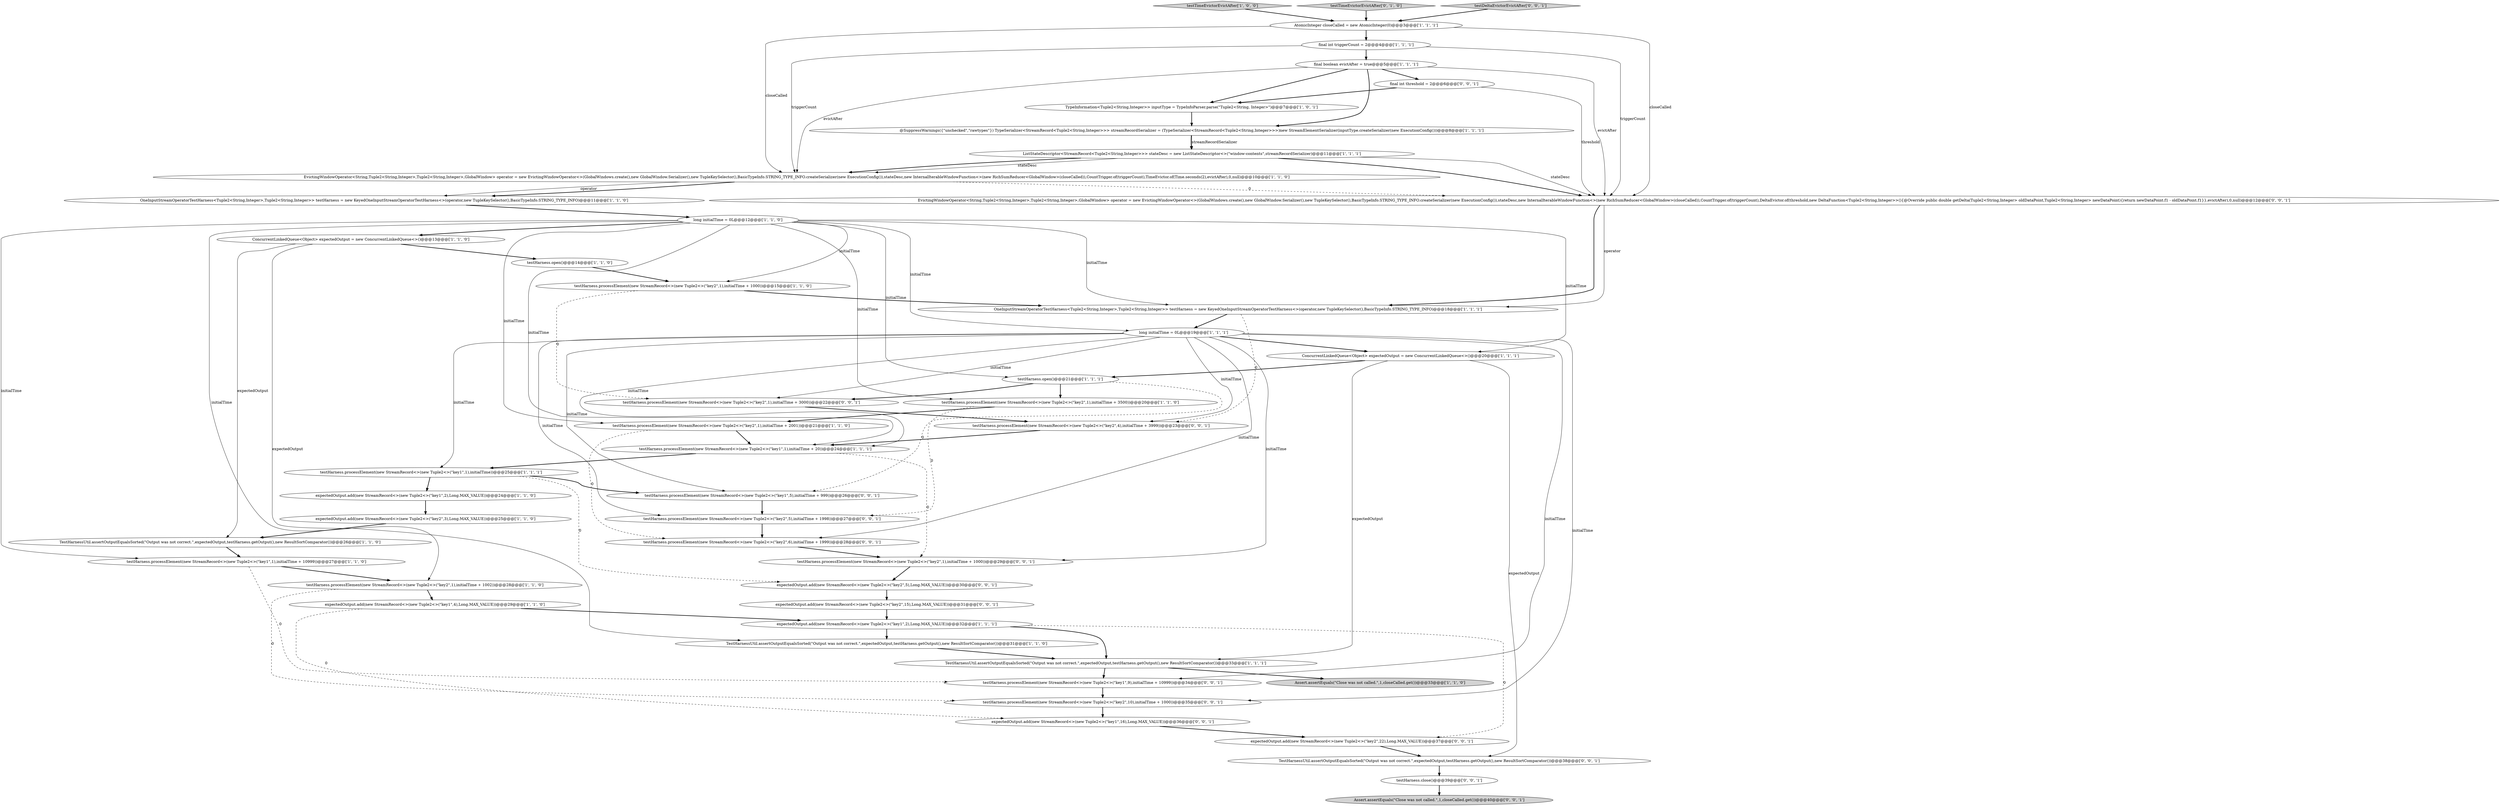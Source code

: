 digraph {
16 [style = filled, label = "final int triggerCount = 2@@@4@@@['1', '1', '1']", fillcolor = white, shape = ellipse image = "AAA0AAABBB1BBB"];
28 [style = filled, label = "testTimeEvictorEvictAfter['1', '0', '0']", fillcolor = lightgray, shape = diamond image = "AAA0AAABBB1BBB"];
47 [style = filled, label = "expectedOutput.add(new StreamRecord<>(new Tuple2<>(\"key2\",5),Long.MAX_VALUE))@@@30@@@['0', '0', '1']", fillcolor = white, shape = ellipse image = "AAA0AAABBB3BBB"];
9 [style = filled, label = "ListStateDescriptor<StreamRecord<Tuple2<String,Integer>>> stateDesc = new ListStateDescriptor<>(\"window-contents\",streamRecordSerializer)@@@11@@@['1', '1', '1']", fillcolor = white, shape = ellipse image = "AAA0AAABBB1BBB"];
5 [style = filled, label = "testHarness.processElement(new StreamRecord<>(new Tuple2<>(\"key1\",1),initialTime + 20))@@@24@@@['1', '1', '1']", fillcolor = white, shape = ellipse image = "AAA0AAABBB1BBB"];
4 [style = filled, label = "TestHarnessUtil.assertOutputEqualsSorted(\"Output was not correct.\",expectedOutput,testHarness.getOutput(),new ResultSortComparator())@@@26@@@['1', '1', '0']", fillcolor = white, shape = ellipse image = "AAA0AAABBB1BBB"];
11 [style = filled, label = "ConcurrentLinkedQueue<Object> expectedOutput = new ConcurrentLinkedQueue<>()@@@20@@@['1', '1', '1']", fillcolor = white, shape = ellipse image = "AAA0AAABBB1BBB"];
37 [style = filled, label = "final int threshold = 2@@@6@@@['0', '0', '1']", fillcolor = white, shape = ellipse image = "AAA0AAABBB3BBB"];
44 [style = filled, label = "Assert.assertEquals(\"Close was not called.\",1,closeCalled.get())@@@40@@@['0', '0', '1']", fillcolor = lightgray, shape = ellipse image = "AAA0AAABBB3BBB"];
26 [style = filled, label = "OneInputStreamOperatorTestHarness<Tuple2<String,Integer>,Tuple2<String,Integer>> testHarness = new KeyedOneInputStreamOperatorTestHarness<>(operator,new TupleKeySelector(),BasicTypeInfo.STRING_TYPE_INFO)@@@11@@@['1', '1', '0']", fillcolor = white, shape = ellipse image = "AAA0AAABBB1BBB"];
12 [style = filled, label = "TestHarnessUtil.assertOutputEqualsSorted(\"Output was not correct.\",expectedOutput,testHarness.getOutput(),new ResultSortComparator())@@@33@@@['1', '1', '1']", fillcolor = white, shape = ellipse image = "AAA0AAABBB1BBB"];
8 [style = filled, label = "testHarness.processElement(new StreamRecord<>(new Tuple2<>(\"key2\",1),initialTime + 1002))@@@28@@@['1', '1', '0']", fillcolor = white, shape = ellipse image = "AAA0AAABBB1BBB"];
2 [style = filled, label = "expectedOutput.add(new StreamRecord<>(new Tuple2<>(\"key2\",3),Long.MAX_VALUE))@@@25@@@['1', '1', '0']", fillcolor = white, shape = ellipse image = "AAA0AAABBB1BBB"];
43 [style = filled, label = "expectedOutput.add(new StreamRecord<>(new Tuple2<>(\"key1\",16),Long.MAX_VALUE))@@@36@@@['0', '0', '1']", fillcolor = white, shape = ellipse image = "AAA0AAABBB3BBB"];
1 [style = filled, label = "ConcurrentLinkedQueue<Object> expectedOutput = new ConcurrentLinkedQueue<>()@@@13@@@['1', '1', '0']", fillcolor = white, shape = ellipse image = "AAA0AAABBB1BBB"];
49 [style = filled, label = "testHarness.processElement(new StreamRecord<>(new Tuple2<>(\"key1\",9),initialTime + 10999))@@@34@@@['0', '0', '1']", fillcolor = white, shape = ellipse image = "AAA0AAABBB3BBB"];
14 [style = filled, label = "TypeInformation<Tuple2<String,Integer>> inputType = TypeInfoParser.parse(\"Tuple2<String, Integer>\")@@@7@@@['1', '0', '1']", fillcolor = white, shape = ellipse image = "AAA0AAABBB1BBB"];
38 [style = filled, label = "testHarness.processElement(new StreamRecord<>(new Tuple2<>(\"key2\",6),initialTime + 1999))@@@28@@@['0', '0', '1']", fillcolor = white, shape = ellipse image = "AAA0AAABBB3BBB"];
19 [style = filled, label = "testHarness.open()@@@14@@@['1', '1', '0']", fillcolor = white, shape = ellipse image = "AAA0AAABBB1BBB"];
15 [style = filled, label = "long initialTime = 0L@@@19@@@['1', '1', '1']", fillcolor = white, shape = ellipse image = "AAA0AAABBB1BBB"];
17 [style = filled, label = "EvictingWindowOperator<String,Tuple2<String,Integer>,Tuple2<String,Integer>,GlobalWindow> operator = new EvictingWindowOperator<>(GlobalWindows.create(),new GlobalWindow.Serializer(),new TupleKeySelector(),BasicTypeInfo.STRING_TYPE_INFO.createSerializer(new ExecutionConfig()),stateDesc,new InternalIterableWindowFunction<>(new RichSumReducer<GlobalWindow>(closeCalled)),CountTrigger.of(triggerCount),TimeEvictor.of(Time.seconds(2),evictAfter),0,null)@@@10@@@['1', '1', '0']", fillcolor = white, shape = ellipse image = "AAA0AAABBB1BBB"];
0 [style = filled, label = "Assert.assertEquals(\"Close was not called.\",1,closeCalled.get())@@@33@@@['1', '1', '0']", fillcolor = lightgray, shape = ellipse image = "AAA0AAABBB1BBB"];
22 [style = filled, label = "testHarness.open()@@@21@@@['1', '1', '1']", fillcolor = white, shape = ellipse image = "AAA0AAABBB1BBB"];
29 [style = filled, label = "AtomicInteger closeCalled = new AtomicInteger(0)@@@3@@@['1', '1', '1']", fillcolor = white, shape = ellipse image = "AAA0AAABBB1BBB"];
24 [style = filled, label = "long initialTime = 0L@@@12@@@['1', '1', '0']", fillcolor = white, shape = ellipse image = "AAA0AAABBB1BBB"];
30 [style = filled, label = "TestHarnessUtil.assertOutputEqualsSorted(\"Output was not correct.\",expectedOutput,testHarness.getOutput(),new ResultSortComparator())@@@31@@@['1', '1', '0']", fillcolor = white, shape = ellipse image = "AAA0AAABBB1BBB"];
35 [style = filled, label = "testHarness.processElement(new StreamRecord<>(new Tuple2<>(\"key2\",1),initialTime + 1000))@@@29@@@['0', '0', '1']", fillcolor = white, shape = ellipse image = "AAA0AAABBB3BBB"];
27 [style = filled, label = "testHarness.processElement(new StreamRecord<>(new Tuple2<>(\"key2\",1),initialTime + 1000))@@@15@@@['1', '1', '0']", fillcolor = white, shape = ellipse image = "AAA0AAABBB1BBB"];
32 [style = filled, label = "testHarness.processElement(new StreamRecord<>(new Tuple2<>(\"key2\",4),initialTime + 3999))@@@23@@@['0', '0', '1']", fillcolor = white, shape = ellipse image = "AAA0AAABBB3BBB"];
23 [style = filled, label = "testHarness.processElement(new StreamRecord<>(new Tuple2<>(\"key1\",1),initialTime))@@@25@@@['1', '1', '1']", fillcolor = white, shape = ellipse image = "AAA0AAABBB1BBB"];
36 [style = filled, label = "TestHarnessUtil.assertOutputEqualsSorted(\"Output was not correct.\",expectedOutput,testHarness.getOutput(),new ResultSortComparator())@@@38@@@['0', '0', '1']", fillcolor = white, shape = ellipse image = "AAA0AAABBB3BBB"];
41 [style = filled, label = "testHarness.processElement(new StreamRecord<>(new Tuple2<>(\"key1\",5),initialTime + 999))@@@26@@@['0', '0', '1']", fillcolor = white, shape = ellipse image = "AAA0AAABBB3BBB"];
31 [style = filled, label = "testTimeEvictorEvictAfter['0', '1', '0']", fillcolor = lightgray, shape = diamond image = "AAA0AAABBB2BBB"];
42 [style = filled, label = "testHarness.close()@@@39@@@['0', '0', '1']", fillcolor = white, shape = ellipse image = "AAA0AAABBB3BBB"];
21 [style = filled, label = "@SuppressWarnings({\"unchecked\",\"rawtypes\"}) TypeSerializer<StreamRecord<Tuple2<String,Integer>>> streamRecordSerializer = (TypeSerializer<StreamRecord<Tuple2<String,Integer>>>)new StreamElementSerializer(inputType.createSerializer(new ExecutionConfig()))@@@8@@@['1', '1', '1']", fillcolor = white, shape = ellipse image = "AAA0AAABBB1BBB"];
33 [style = filled, label = "testDeltaEvictorEvictAfter['0', '0', '1']", fillcolor = lightgray, shape = diamond image = "AAA0AAABBB3BBB"];
10 [style = filled, label = "expectedOutput.add(new StreamRecord<>(new Tuple2<>(\"key1\",2),Long.MAX_VALUE))@@@32@@@['1', '1', '1']", fillcolor = white, shape = ellipse image = "AAA0AAABBB1BBB"];
46 [style = filled, label = "testHarness.processElement(new StreamRecord<>(new Tuple2<>(\"key2\",10),initialTime + 1000))@@@35@@@['0', '0', '1']", fillcolor = white, shape = ellipse image = "AAA0AAABBB3BBB"];
48 [style = filled, label = "EvictingWindowOperator<String,Tuple2<String,Integer>,Tuple2<String,Integer>,GlobalWindow> operator = new EvictingWindowOperator<>(GlobalWindows.create(),new GlobalWindow.Serializer(),new TupleKeySelector(),BasicTypeInfo.STRING_TYPE_INFO.createSerializer(new ExecutionConfig()),stateDesc,new InternalIterableWindowFunction<>(new RichSumReducer<GlobalWindow>(closeCalled)),CountTrigger.of(triggerCount),DeltaEvictor.of(threshold,new DeltaFunction<Tuple2<String,Integer>>(){@Override public double getDelta(Tuple2<String,Integer> oldDataPoint,Tuple2<String,Integer> newDataPoint){return newDataPoint.f1 - oldDataPoint.f1}},evictAfter),0,null)@@@12@@@['0', '0', '1']", fillcolor = white, shape = ellipse image = "AAA0AAABBB3BBB"];
3 [style = filled, label = "testHarness.processElement(new StreamRecord<>(new Tuple2<>(\"key2\",1),initialTime + 3500))@@@20@@@['1', '1', '0']", fillcolor = white, shape = ellipse image = "AAA0AAABBB1BBB"];
18 [style = filled, label = "OneInputStreamOperatorTestHarness<Tuple2<String,Integer>,Tuple2<String,Integer>> testHarness = new KeyedOneInputStreamOperatorTestHarness<>(operator,new TupleKeySelector(),BasicTypeInfo.STRING_TYPE_INFO)@@@18@@@['1', '1', '1']", fillcolor = white, shape = ellipse image = "AAA0AAABBB1BBB"];
6 [style = filled, label = "expectedOutput.add(new StreamRecord<>(new Tuple2<>(\"key1\",4),Long.MAX_VALUE))@@@29@@@['1', '1', '0']", fillcolor = white, shape = ellipse image = "AAA0AAABBB1BBB"];
40 [style = filled, label = "expectedOutput.add(new StreamRecord<>(new Tuple2<>(\"key2\",15),Long.MAX_VALUE))@@@31@@@['0', '0', '1']", fillcolor = white, shape = ellipse image = "AAA0AAABBB3BBB"];
20 [style = filled, label = "testHarness.processElement(new StreamRecord<>(new Tuple2<>(\"key1\",1),initialTime + 10999))@@@27@@@['1', '1', '0']", fillcolor = white, shape = ellipse image = "AAA0AAABBB1BBB"];
13 [style = filled, label = "final boolean evictAfter = true@@@5@@@['1', '1', '1']", fillcolor = white, shape = ellipse image = "AAA0AAABBB1BBB"];
39 [style = filled, label = "testHarness.processElement(new StreamRecord<>(new Tuple2<>(\"key2\",1),initialTime + 3000))@@@22@@@['0', '0', '1']", fillcolor = white, shape = ellipse image = "AAA0AAABBB3BBB"];
34 [style = filled, label = "testHarness.processElement(new StreamRecord<>(new Tuple2<>(\"key2\",5),initialTime + 1998))@@@27@@@['0', '0', '1']", fillcolor = white, shape = ellipse image = "AAA0AAABBB3BBB"];
45 [style = filled, label = "expectedOutput.add(new StreamRecord<>(new Tuple2<>(\"key2\",22),Long.MAX_VALUE))@@@37@@@['0', '0', '1']", fillcolor = white, shape = ellipse image = "AAA0AAABBB3BBB"];
7 [style = filled, label = "expectedOutput.add(new StreamRecord<>(new Tuple2<>(\"key1\",2),Long.MAX_VALUE))@@@24@@@['1', '1', '0']", fillcolor = white, shape = ellipse image = "AAA0AAABBB1BBB"];
25 [style = filled, label = "testHarness.processElement(new StreamRecord<>(new Tuple2<>(\"key2\",1),initialTime + 2001))@@@21@@@['1', '1', '0']", fillcolor = white, shape = ellipse image = "AAA0AAABBB1BBB"];
24->15 [style = solid, label="initialTime"];
15->5 [style = solid, label="initialTime"];
11->12 [style = solid, label="expectedOutput"];
8->6 [style = bold, label=""];
24->8 [style = solid, label="initialTime"];
48->18 [style = solid, label="operator"];
1->30 [style = solid, label="expectedOutput"];
17->48 [style = dashed, label="0"];
9->17 [style = solid, label="stateDesc"];
9->48 [style = solid, label="stateDesc"];
15->41 [style = solid, label="initialTime"];
24->20 [style = solid, label="initialTime"];
42->44 [style = bold, label=""];
15->11 [style = bold, label=""];
5->35 [style = dashed, label="0"];
10->12 [style = bold, label=""];
24->11 [style = solid, label="initialTime"];
24->3 [style = solid, label="initialTime"];
15->32 [style = solid, label="initialTime"];
48->18 [style = bold, label=""];
13->14 [style = bold, label=""];
29->17 [style = solid, label="closeCalled"];
22->41 [style = dashed, label="0"];
18->32 [style = dashed, label="0"];
16->48 [style = solid, label="triggerCount"];
13->17 [style = solid, label="evictAfter"];
13->48 [style = solid, label="evictAfter"];
5->23 [style = bold, label=""];
11->36 [style = solid, label="expectedOutput"];
18->15 [style = bold, label=""];
31->29 [style = bold, label=""];
9->17 [style = bold, label=""];
9->48 [style = bold, label=""];
8->46 [style = dashed, label="0"];
26->24 [style = bold, label=""];
21->9 [style = solid, label="streamRecordSerializer"];
2->4 [style = bold, label=""];
24->25 [style = solid, label="initialTime"];
15->23 [style = solid, label="initialTime"];
43->45 [style = bold, label=""];
33->29 [style = bold, label=""];
13->37 [style = bold, label=""];
20->8 [style = bold, label=""];
21->9 [style = bold, label=""];
15->35 [style = solid, label="initialTime"];
3->34 [style = dashed, label="0"];
24->27 [style = solid, label="initialTime"];
20->49 [style = dashed, label="0"];
7->2 [style = bold, label=""];
49->46 [style = bold, label=""];
23->7 [style = bold, label=""];
34->38 [style = bold, label=""];
1->19 [style = bold, label=""];
38->35 [style = bold, label=""];
29->16 [style = bold, label=""];
14->21 [style = bold, label=""];
10->45 [style = dashed, label="0"];
36->42 [style = bold, label=""];
24->18 [style = solid, label="initialTime"];
46->43 [style = bold, label=""];
28->29 [style = bold, label=""];
27->18 [style = bold, label=""];
17->26 [style = solid, label="operator"];
16->13 [style = bold, label=""];
15->46 [style = solid, label="initialTime"];
47->40 [style = bold, label=""];
15->34 [style = solid, label="initialTime"];
45->36 [style = bold, label=""];
23->41 [style = bold, label=""];
12->49 [style = bold, label=""];
30->12 [style = bold, label=""];
25->38 [style = dashed, label="0"];
16->17 [style = solid, label="triggerCount"];
15->39 [style = solid, label="initialTime"];
27->39 [style = dashed, label="0"];
6->10 [style = bold, label=""];
39->32 [style = bold, label=""];
4->20 [style = bold, label=""];
11->22 [style = bold, label=""];
22->39 [style = bold, label=""];
25->5 [style = bold, label=""];
37->48 [style = solid, label="threshold"];
24->1 [style = bold, label=""];
10->30 [style = bold, label=""];
41->34 [style = bold, label=""];
15->38 [style = solid, label="initialTime"];
40->10 [style = bold, label=""];
32->5 [style = bold, label=""];
17->26 [style = bold, label=""];
3->25 [style = bold, label=""];
6->43 [style = dashed, label="0"];
15->49 [style = solid, label="initialTime"];
29->48 [style = solid, label="closeCalled"];
12->0 [style = bold, label=""];
22->3 [style = bold, label=""];
24->5 [style = solid, label="initialTime"];
37->14 [style = bold, label=""];
23->47 [style = dashed, label="0"];
19->27 [style = bold, label=""];
35->47 [style = bold, label=""];
1->4 [style = solid, label="expectedOutput"];
24->22 [style = solid, label="initialTime"];
13->21 [style = bold, label=""];
}
